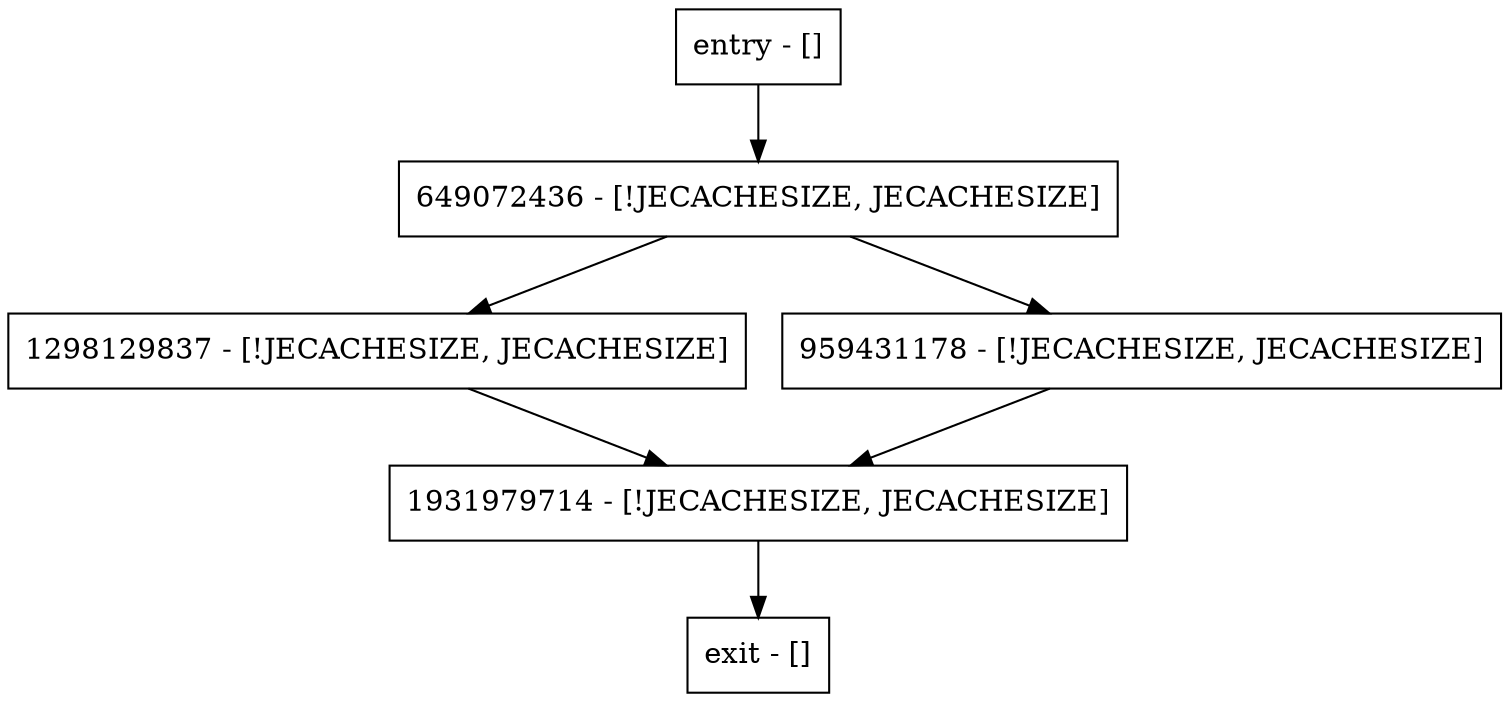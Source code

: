 digraph <clinit> {
node [shape=record];
entry [label="entry - []"];
exit [label="exit - []"];
649072436 [label="649072436 - [!JECACHESIZE, JECACHESIZE]"];
1298129837 [label="1298129837 - [!JECACHESIZE, JECACHESIZE]"];
959431178 [label="959431178 - [!JECACHESIZE, JECACHESIZE]"];
1931979714 [label="1931979714 - [!JECACHESIZE, JECACHESIZE]"];
entry;
exit;
entry -> 649072436;
649072436 -> 1298129837;
649072436 -> 959431178;
1298129837 -> 1931979714;
959431178 -> 1931979714;
1931979714 -> exit;
}
